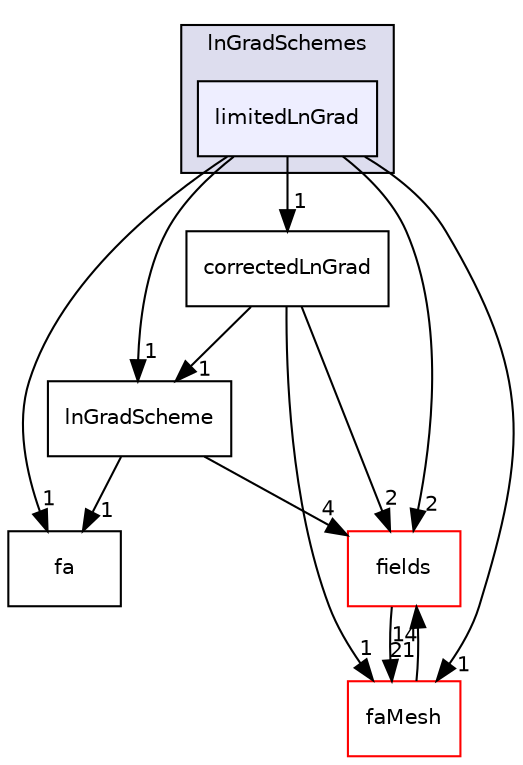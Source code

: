 digraph "src/finiteArea/finiteArea/lnGradSchemes/limitedLnGrad" {
  bgcolor=transparent;
  compound=true
  node [ fontsize="10", fontname="Helvetica"];
  edge [ labelfontsize="10", labelfontname="Helvetica"];
  subgraph clusterdir_1f99fc86de3cb8326507b722cf78c6d9 {
    graph [ bgcolor="#ddddee", pencolor="black", label="lnGradSchemes" fontname="Helvetica", fontsize="10", URL="dir_1f99fc86de3cb8326507b722cf78c6d9.html"]
  dir_5fa6e3347088476eace55c0c5102379f [shape=box, label="limitedLnGrad", style="filled", fillcolor="#eeeeff", pencolor="black", URL="dir_5fa6e3347088476eace55c0c5102379f.html"];
  }
  dir_82c77a639fb8894523e0866635d617d1 [shape=box label="fields" color="red" URL="dir_82c77a639fb8894523e0866635d617d1.html"];
  dir_befc71e0ff5758eb28aa54bc502e2aa0 [shape=box label="lnGradScheme" URL="dir_befc71e0ff5758eb28aa54bc502e2aa0.html"];
  dir_e5a517ccc941541272063f044b95a606 [shape=box label="fa" URL="dir_e5a517ccc941541272063f044b95a606.html"];
  dir_eaadbb19231315cda8504a9c98538f4a [shape=box label="correctedLnGrad" URL="dir_eaadbb19231315cda8504a9c98538f4a.html"];
  dir_f14612db68a06d13a87d37d60dc895d5 [shape=box label="faMesh" color="red" URL="dir_f14612db68a06d13a87d37d60dc895d5.html"];
  dir_82c77a639fb8894523e0866635d617d1->dir_f14612db68a06d13a87d37d60dc895d5 [headlabel="21", labeldistance=1.5 headhref="dir_000734_000719.html"];
  dir_befc71e0ff5758eb28aa54bc502e2aa0->dir_82c77a639fb8894523e0866635d617d1 [headlabel="4", labeldistance=1.5 headhref="dir_000806_000734.html"];
  dir_befc71e0ff5758eb28aa54bc502e2aa0->dir_e5a517ccc941541272063f044b95a606 [headlabel="1", labeldistance=1.5 headhref="dir_000806_000788.html"];
  dir_eaadbb19231315cda8504a9c98538f4a->dir_82c77a639fb8894523e0866635d617d1 [headlabel="2", labeldistance=1.5 headhref="dir_000803_000734.html"];
  dir_eaadbb19231315cda8504a9c98538f4a->dir_befc71e0ff5758eb28aa54bc502e2aa0 [headlabel="1", labeldistance=1.5 headhref="dir_000803_000806.html"];
  dir_eaadbb19231315cda8504a9c98538f4a->dir_f14612db68a06d13a87d37d60dc895d5 [headlabel="1", labeldistance=1.5 headhref="dir_000803_000719.html"];
  dir_5fa6e3347088476eace55c0c5102379f->dir_82c77a639fb8894523e0866635d617d1 [headlabel="2", labeldistance=1.5 headhref="dir_000805_000734.html"];
  dir_5fa6e3347088476eace55c0c5102379f->dir_befc71e0ff5758eb28aa54bc502e2aa0 [headlabel="1", labeldistance=1.5 headhref="dir_000805_000806.html"];
  dir_5fa6e3347088476eace55c0c5102379f->dir_e5a517ccc941541272063f044b95a606 [headlabel="1", labeldistance=1.5 headhref="dir_000805_000788.html"];
  dir_5fa6e3347088476eace55c0c5102379f->dir_eaadbb19231315cda8504a9c98538f4a [headlabel="1", labeldistance=1.5 headhref="dir_000805_000803.html"];
  dir_5fa6e3347088476eace55c0c5102379f->dir_f14612db68a06d13a87d37d60dc895d5 [headlabel="1", labeldistance=1.5 headhref="dir_000805_000719.html"];
  dir_f14612db68a06d13a87d37d60dc895d5->dir_82c77a639fb8894523e0866635d617d1 [headlabel="14", labeldistance=1.5 headhref="dir_000719_000734.html"];
}
